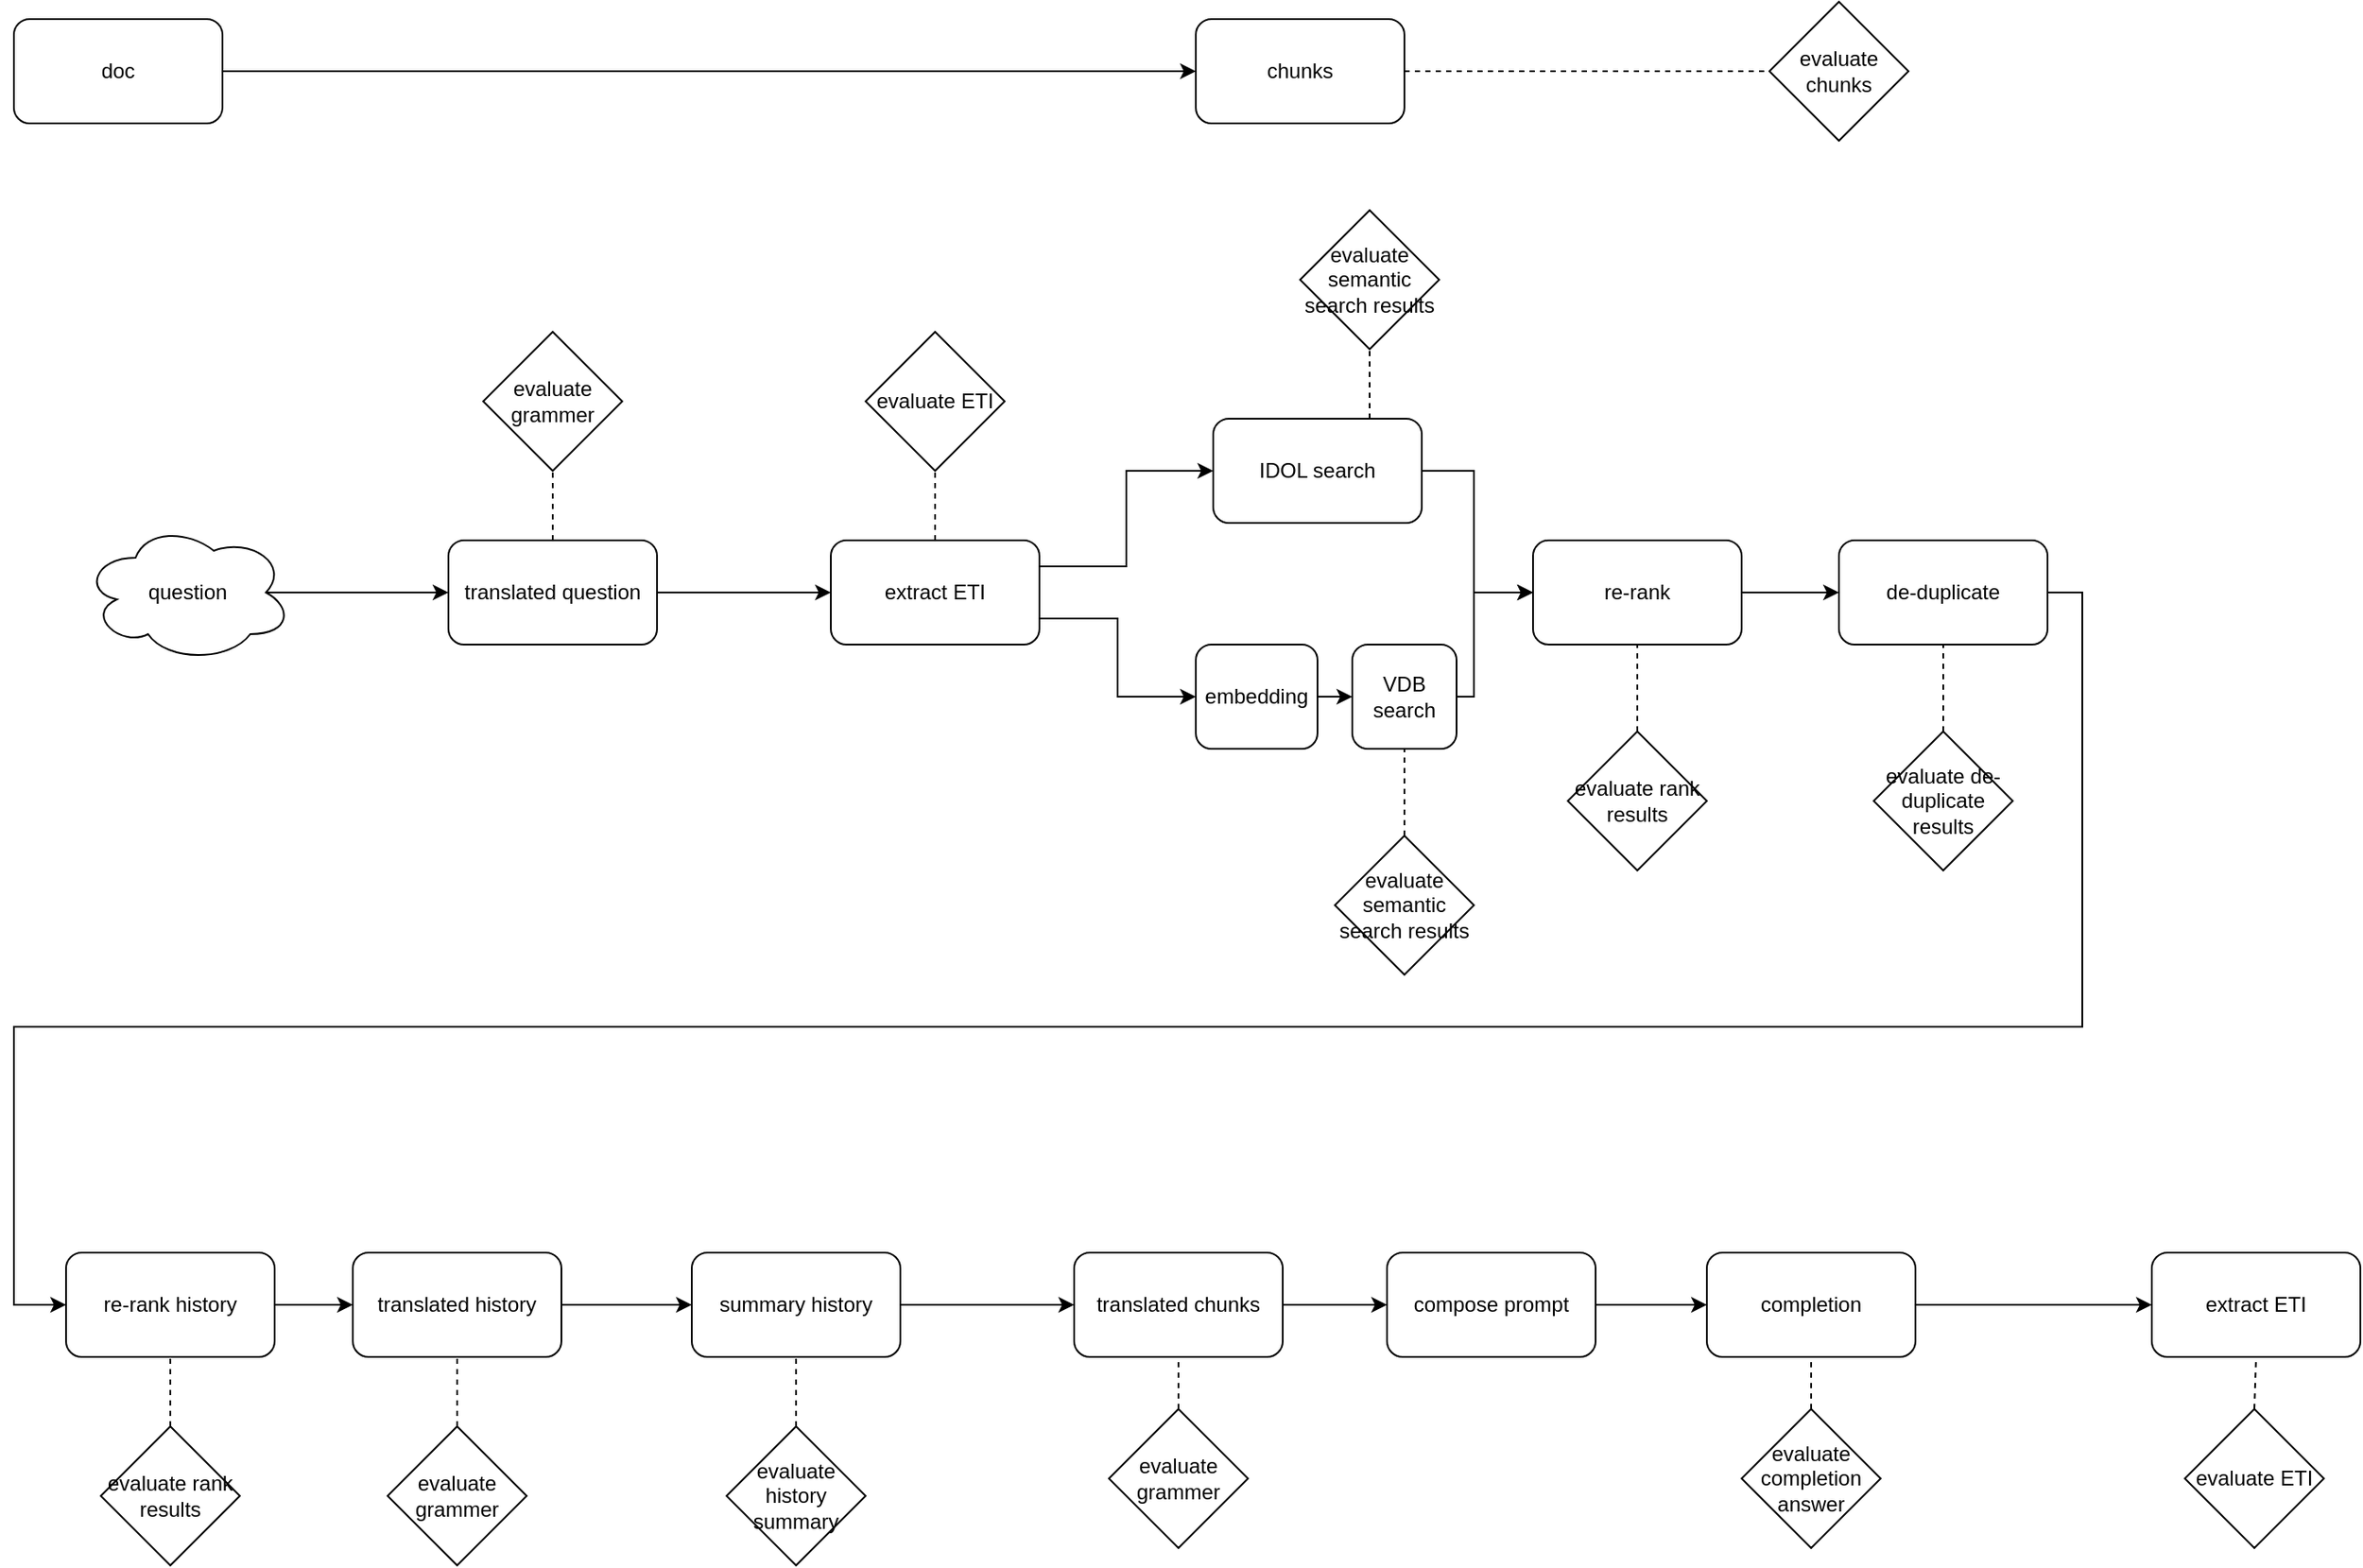 <mxfile version="24.4.13" type="github">
  <diagram name="Page-1" id="ecnGbxEWdcfxiUDRCmMI">
    <mxGraphModel dx="2924" dy="1150" grid="1" gridSize="10" guides="1" tooltips="1" connect="1" arrows="1" fold="1" page="1" pageScale="1" pageWidth="850" pageHeight="1100" math="0" shadow="0">
      <root>
        <mxCell id="0" />
        <mxCell id="1" parent="0" />
        <mxCell id="C4IcIw4MS9FwO2g7vrAe-1" value="doc" style="rounded=1;whiteSpace=wrap;html=1;" vertex="1" parent="1">
          <mxGeometry x="-680" y="130" width="120" height="60" as="geometry" />
        </mxCell>
        <mxCell id="C4IcIw4MS9FwO2g7vrAe-2" value="chunks" style="rounded=1;whiteSpace=wrap;html=1;" vertex="1" parent="1">
          <mxGeometry y="130" width="120" height="60" as="geometry" />
        </mxCell>
        <mxCell id="C4IcIw4MS9FwO2g7vrAe-3" style="edgeStyle=orthogonalEdgeStyle;rounded=0;orthogonalLoop=1;jettySize=auto;html=1;exitX=1;exitY=0.5;exitDx=0;exitDy=0;entryX=0;entryY=0.5;entryDx=0;entryDy=0;" edge="1" parent="1" source="C4IcIw4MS9FwO2g7vrAe-1" target="C4IcIw4MS9FwO2g7vrAe-2">
          <mxGeometry relative="1" as="geometry" />
        </mxCell>
        <mxCell id="C4IcIw4MS9FwO2g7vrAe-4" value="evaluate chunks" style="rhombus;whiteSpace=wrap;html=1;" vertex="1" parent="1">
          <mxGeometry x="330" y="120" width="80" height="80" as="geometry" />
        </mxCell>
        <mxCell id="C4IcIw4MS9FwO2g7vrAe-5" value="" style="endArrow=none;dashed=1;html=1;rounded=0;exitX=1;exitY=0.5;exitDx=0;exitDy=0;entryX=0;entryY=0.5;entryDx=0;entryDy=0;" edge="1" parent="1" source="C4IcIw4MS9FwO2g7vrAe-2" target="C4IcIw4MS9FwO2g7vrAe-4">
          <mxGeometry width="50" height="50" relative="1" as="geometry">
            <mxPoint x="220" y="600" as="sourcePoint" />
            <mxPoint x="270" y="550" as="targetPoint" />
          </mxGeometry>
        </mxCell>
        <mxCell id="C4IcIw4MS9FwO2g7vrAe-10" style="edgeStyle=orthogonalEdgeStyle;rounded=0;orthogonalLoop=1;jettySize=auto;html=1;exitX=0.875;exitY=0.5;exitDx=0;exitDy=0;exitPerimeter=0;" edge="1" parent="1" source="C4IcIw4MS9FwO2g7vrAe-6" target="C4IcIw4MS9FwO2g7vrAe-7">
          <mxGeometry relative="1" as="geometry" />
        </mxCell>
        <mxCell id="C4IcIw4MS9FwO2g7vrAe-6" value="question" style="ellipse;shape=cloud;whiteSpace=wrap;html=1;" vertex="1" parent="1">
          <mxGeometry x="-640" y="420" width="120" height="80" as="geometry" />
        </mxCell>
        <mxCell id="C4IcIw4MS9FwO2g7vrAe-12" style="edgeStyle=orthogonalEdgeStyle;rounded=0;orthogonalLoop=1;jettySize=auto;html=1;exitX=1;exitY=0.5;exitDx=0;exitDy=0;entryX=0;entryY=0.5;entryDx=0;entryDy=0;" edge="1" parent="1" source="C4IcIw4MS9FwO2g7vrAe-7" target="C4IcIw4MS9FwO2g7vrAe-11">
          <mxGeometry relative="1" as="geometry" />
        </mxCell>
        <mxCell id="C4IcIw4MS9FwO2g7vrAe-7" value="translated question" style="rounded=1;whiteSpace=wrap;html=1;" vertex="1" parent="1">
          <mxGeometry x="-430" y="430" width="120" height="60" as="geometry" />
        </mxCell>
        <mxCell id="C4IcIw4MS9FwO2g7vrAe-8" value="evaluate grammer" style="rhombus;whiteSpace=wrap;html=1;" vertex="1" parent="1">
          <mxGeometry x="-410" y="310" width="80" height="80" as="geometry" />
        </mxCell>
        <mxCell id="C4IcIw4MS9FwO2g7vrAe-9" value="" style="endArrow=none;dashed=1;html=1;rounded=0;exitX=0.5;exitY=0;exitDx=0;exitDy=0;entryX=0.5;entryY=1;entryDx=0;entryDy=0;" edge="1" parent="1" source="C4IcIw4MS9FwO2g7vrAe-7" target="C4IcIw4MS9FwO2g7vrAe-8">
          <mxGeometry width="50" height="50" relative="1" as="geometry">
            <mxPoint x="170" y="350" as="sourcePoint" />
            <mxPoint x="330" y="350" as="targetPoint" />
          </mxGeometry>
        </mxCell>
        <mxCell id="C4IcIw4MS9FwO2g7vrAe-16" style="edgeStyle=orthogonalEdgeStyle;rounded=0;orthogonalLoop=1;jettySize=auto;html=1;exitX=1;exitY=0.25;exitDx=0;exitDy=0;entryX=0;entryY=0.5;entryDx=0;entryDy=0;" edge="1" parent="1" source="C4IcIw4MS9FwO2g7vrAe-11" target="C4IcIw4MS9FwO2g7vrAe-15">
          <mxGeometry relative="1" as="geometry" />
        </mxCell>
        <mxCell id="C4IcIw4MS9FwO2g7vrAe-18" style="edgeStyle=orthogonalEdgeStyle;rounded=0;orthogonalLoop=1;jettySize=auto;html=1;exitX=1;exitY=0.75;exitDx=0;exitDy=0;entryX=0;entryY=0.5;entryDx=0;entryDy=0;" edge="1" parent="1" source="C4IcIw4MS9FwO2g7vrAe-11" target="C4IcIw4MS9FwO2g7vrAe-47">
          <mxGeometry relative="1" as="geometry" />
        </mxCell>
        <mxCell id="C4IcIw4MS9FwO2g7vrAe-11" value="extract ETI" style="rounded=1;whiteSpace=wrap;html=1;" vertex="1" parent="1">
          <mxGeometry x="-210" y="430" width="120" height="60" as="geometry" />
        </mxCell>
        <mxCell id="C4IcIw4MS9FwO2g7vrAe-13" value="evaluate ETI" style="rhombus;whiteSpace=wrap;html=1;" vertex="1" parent="1">
          <mxGeometry x="-190" y="310" width="80" height="80" as="geometry" />
        </mxCell>
        <mxCell id="C4IcIw4MS9FwO2g7vrAe-14" value="" style="endArrow=none;dashed=1;html=1;rounded=0;exitX=0.5;exitY=0;exitDx=0;exitDy=0;entryX=0.5;entryY=1;entryDx=0;entryDy=0;" edge="1" parent="1" source="C4IcIw4MS9FwO2g7vrAe-11" target="C4IcIw4MS9FwO2g7vrAe-13">
          <mxGeometry width="50" height="50" relative="1" as="geometry">
            <mxPoint x="-360" y="440" as="sourcePoint" />
            <mxPoint x="-360" y="400" as="targetPoint" />
          </mxGeometry>
        </mxCell>
        <mxCell id="C4IcIw4MS9FwO2g7vrAe-20" style="edgeStyle=orthogonalEdgeStyle;rounded=0;orthogonalLoop=1;jettySize=auto;html=1;exitX=1;exitY=0.5;exitDx=0;exitDy=0;entryX=0;entryY=0.5;entryDx=0;entryDy=0;" edge="1" parent="1" source="C4IcIw4MS9FwO2g7vrAe-15" target="C4IcIw4MS9FwO2g7vrAe-19">
          <mxGeometry relative="1" as="geometry">
            <Array as="points">
              <mxPoint x="160" y="390" />
              <mxPoint x="160" y="460" />
            </Array>
          </mxGeometry>
        </mxCell>
        <mxCell id="C4IcIw4MS9FwO2g7vrAe-15" value="IDOL search" style="rounded=1;whiteSpace=wrap;html=1;" vertex="1" parent="1">
          <mxGeometry x="10" y="360" width="120" height="60" as="geometry" />
        </mxCell>
        <mxCell id="C4IcIw4MS9FwO2g7vrAe-21" style="edgeStyle=orthogonalEdgeStyle;rounded=0;orthogonalLoop=1;jettySize=auto;html=1;exitX=1;exitY=0.5;exitDx=0;exitDy=0;entryX=0;entryY=0.5;entryDx=0;entryDy=0;" edge="1" parent="1" source="C4IcIw4MS9FwO2g7vrAe-17" target="C4IcIw4MS9FwO2g7vrAe-19">
          <mxGeometry relative="1" as="geometry">
            <Array as="points">
              <mxPoint x="160" y="520" />
              <mxPoint x="160" y="460" />
            </Array>
          </mxGeometry>
        </mxCell>
        <mxCell id="C4IcIw4MS9FwO2g7vrAe-17" value="VDB search" style="rounded=1;whiteSpace=wrap;html=1;" vertex="1" parent="1">
          <mxGeometry x="90" y="490" width="60" height="60" as="geometry" />
        </mxCell>
        <mxCell id="C4IcIw4MS9FwO2g7vrAe-25" style="edgeStyle=orthogonalEdgeStyle;rounded=0;orthogonalLoop=1;jettySize=auto;html=1;exitX=1;exitY=0.5;exitDx=0;exitDy=0;entryX=0;entryY=0.5;entryDx=0;entryDy=0;" edge="1" parent="1" source="C4IcIw4MS9FwO2g7vrAe-58" target="C4IcIw4MS9FwO2g7vrAe-53">
          <mxGeometry relative="1" as="geometry">
            <Array as="points">
              <mxPoint x="510" y="460" />
              <mxPoint x="510" y="710" />
              <mxPoint x="-680" y="710" />
              <mxPoint x="-680" y="870" />
            </Array>
          </mxGeometry>
        </mxCell>
        <mxCell id="C4IcIw4MS9FwO2g7vrAe-59" style="edgeStyle=orthogonalEdgeStyle;rounded=0;orthogonalLoop=1;jettySize=auto;html=1;exitX=1;exitY=0.5;exitDx=0;exitDy=0;" edge="1" parent="1" source="C4IcIw4MS9FwO2g7vrAe-19" target="C4IcIw4MS9FwO2g7vrAe-58">
          <mxGeometry relative="1" as="geometry" />
        </mxCell>
        <mxCell id="C4IcIw4MS9FwO2g7vrAe-19" value="re-rank" style="rounded=1;whiteSpace=wrap;html=1;" vertex="1" parent="1">
          <mxGeometry x="194" y="430" width="120" height="60" as="geometry" />
        </mxCell>
        <mxCell id="C4IcIw4MS9FwO2g7vrAe-22" value="evaluate rank results" style="rhombus;whiteSpace=wrap;html=1;" vertex="1" parent="1">
          <mxGeometry x="214" y="540" width="80" height="80" as="geometry" />
        </mxCell>
        <mxCell id="C4IcIw4MS9FwO2g7vrAe-23" value="" style="endArrow=none;dashed=1;html=1;rounded=0;exitX=0.5;exitY=0;exitDx=0;exitDy=0;entryX=0.5;entryY=1;entryDx=0;entryDy=0;" edge="1" parent="1" source="C4IcIw4MS9FwO2g7vrAe-22" target="C4IcIw4MS9FwO2g7vrAe-19">
          <mxGeometry width="50" height="50" relative="1" as="geometry">
            <mxPoint x="-140" y="440" as="sourcePoint" />
            <mxPoint x="-140" y="400" as="targetPoint" />
          </mxGeometry>
        </mxCell>
        <mxCell id="C4IcIw4MS9FwO2g7vrAe-29" style="edgeStyle=orthogonalEdgeStyle;rounded=0;orthogonalLoop=1;jettySize=auto;html=1;exitX=1;exitY=0.5;exitDx=0;exitDy=0;entryX=0;entryY=0.5;entryDx=0;entryDy=0;" edge="1" parent="1" source="C4IcIw4MS9FwO2g7vrAe-24" target="C4IcIw4MS9FwO2g7vrAe-39">
          <mxGeometry relative="1" as="geometry" />
        </mxCell>
        <mxCell id="C4IcIw4MS9FwO2g7vrAe-24" value="summary history" style="rounded=1;whiteSpace=wrap;html=1;" vertex="1" parent="1">
          <mxGeometry x="-290" y="840" width="120" height="60" as="geometry" />
        </mxCell>
        <mxCell id="C4IcIw4MS9FwO2g7vrAe-26" value="evaluate history summary" style="rhombus;whiteSpace=wrap;html=1;" vertex="1" parent="1">
          <mxGeometry x="-270" y="940" width="80" height="80" as="geometry" />
        </mxCell>
        <mxCell id="C4IcIw4MS9FwO2g7vrAe-27" value="" style="endArrow=none;dashed=1;html=1;rounded=0;exitX=0.5;exitY=0;exitDx=0;exitDy=0;entryX=0.5;entryY=1;entryDx=0;entryDy=0;" edge="1" parent="1" source="C4IcIw4MS9FwO2g7vrAe-26" target="C4IcIw4MS9FwO2g7vrAe-24">
          <mxGeometry width="50" height="50" relative="1" as="geometry">
            <mxPoint x="-426" y="960" as="sourcePoint" />
            <mxPoint x="-426" y="910" as="targetPoint" />
          </mxGeometry>
        </mxCell>
        <mxCell id="C4IcIw4MS9FwO2g7vrAe-31" style="edgeStyle=orthogonalEdgeStyle;rounded=0;orthogonalLoop=1;jettySize=auto;html=1;exitX=1;exitY=0.5;exitDx=0;exitDy=0;entryX=0;entryY=0.5;entryDx=0;entryDy=0;" edge="1" parent="1" source="C4IcIw4MS9FwO2g7vrAe-28" target="C4IcIw4MS9FwO2g7vrAe-30">
          <mxGeometry relative="1" as="geometry" />
        </mxCell>
        <mxCell id="C4IcIw4MS9FwO2g7vrAe-28" value="compose prompt" style="rounded=1;whiteSpace=wrap;html=1;" vertex="1" parent="1">
          <mxGeometry x="110" y="840" width="120" height="60" as="geometry" />
        </mxCell>
        <mxCell id="C4IcIw4MS9FwO2g7vrAe-62" style="edgeStyle=orthogonalEdgeStyle;rounded=0;orthogonalLoop=1;jettySize=auto;html=1;exitX=1;exitY=0.5;exitDx=0;exitDy=0;entryX=0;entryY=0.5;entryDx=0;entryDy=0;" edge="1" parent="1" source="C4IcIw4MS9FwO2g7vrAe-30" target="C4IcIw4MS9FwO2g7vrAe-43">
          <mxGeometry relative="1" as="geometry" />
        </mxCell>
        <mxCell id="C4IcIw4MS9FwO2g7vrAe-30" value="completion" style="rounded=1;whiteSpace=wrap;html=1;" vertex="1" parent="1">
          <mxGeometry x="294" y="840" width="120" height="60" as="geometry" />
        </mxCell>
        <mxCell id="C4IcIw4MS9FwO2g7vrAe-32" value="evaluate completion answer" style="rhombus;whiteSpace=wrap;html=1;" vertex="1" parent="1">
          <mxGeometry x="314" y="930" width="80" height="80" as="geometry" />
        </mxCell>
        <mxCell id="C4IcIw4MS9FwO2g7vrAe-33" value="" style="endArrow=none;dashed=1;html=1;rounded=0;exitX=0.5;exitY=0;exitDx=0;exitDy=0;entryX=0.5;entryY=1;entryDx=0;entryDy=0;" edge="1" parent="1" source="C4IcIw4MS9FwO2g7vrAe-32" target="C4IcIw4MS9FwO2g7vrAe-30">
          <mxGeometry width="50" height="50" relative="1" as="geometry">
            <mxPoint x="40" y="950" as="sourcePoint" />
            <mxPoint x="40" y="910" as="targetPoint" />
          </mxGeometry>
        </mxCell>
        <mxCell id="C4IcIw4MS9FwO2g7vrAe-36" style="edgeStyle=orthogonalEdgeStyle;rounded=0;orthogonalLoop=1;jettySize=auto;html=1;exitX=1;exitY=0.5;exitDx=0;exitDy=0;entryX=0;entryY=0.5;entryDx=0;entryDy=0;" edge="1" parent="1" source="C4IcIw4MS9FwO2g7vrAe-35" target="C4IcIw4MS9FwO2g7vrAe-24">
          <mxGeometry relative="1" as="geometry" />
        </mxCell>
        <mxCell id="C4IcIw4MS9FwO2g7vrAe-35" value="translated history" style="rounded=1;whiteSpace=wrap;html=1;" vertex="1" parent="1">
          <mxGeometry x="-485" y="840" width="120" height="60" as="geometry" />
        </mxCell>
        <mxCell id="C4IcIw4MS9FwO2g7vrAe-37" value="evaluate grammer" style="rhombus;whiteSpace=wrap;html=1;" vertex="1" parent="1">
          <mxGeometry x="-465" y="940" width="80" height="80" as="geometry" />
        </mxCell>
        <mxCell id="C4IcIw4MS9FwO2g7vrAe-38" value="" style="endArrow=none;dashed=1;html=1;rounded=0;exitX=0.5;exitY=0;exitDx=0;exitDy=0;entryX=0.5;entryY=1;entryDx=0;entryDy=0;" edge="1" parent="1" source="C4IcIw4MS9FwO2g7vrAe-37" target="C4IcIw4MS9FwO2g7vrAe-35">
          <mxGeometry width="50" height="50" relative="1" as="geometry">
            <mxPoint x="-220" y="580" as="sourcePoint" />
            <mxPoint x="-220" y="540" as="targetPoint" />
          </mxGeometry>
        </mxCell>
        <mxCell id="C4IcIw4MS9FwO2g7vrAe-40" style="edgeStyle=orthogonalEdgeStyle;rounded=0;orthogonalLoop=1;jettySize=auto;html=1;exitX=1;exitY=0.5;exitDx=0;exitDy=0;entryX=0;entryY=0.5;entryDx=0;entryDy=0;" edge="1" parent="1" source="C4IcIw4MS9FwO2g7vrAe-39" target="C4IcIw4MS9FwO2g7vrAe-28">
          <mxGeometry relative="1" as="geometry" />
        </mxCell>
        <mxCell id="C4IcIw4MS9FwO2g7vrAe-39" value="translated chunks" style="rounded=1;whiteSpace=wrap;html=1;" vertex="1" parent="1">
          <mxGeometry x="-70" y="840" width="120" height="60" as="geometry" />
        </mxCell>
        <mxCell id="C4IcIw4MS9FwO2g7vrAe-41" value="evaluate grammer" style="rhombus;whiteSpace=wrap;html=1;" vertex="1" parent="1">
          <mxGeometry x="-50" y="930" width="80" height="80" as="geometry" />
        </mxCell>
        <mxCell id="C4IcIw4MS9FwO2g7vrAe-42" value="" style="endArrow=none;dashed=1;html=1;rounded=0;exitX=0.5;exitY=0;exitDx=0;exitDy=0;entryX=0.5;entryY=1;entryDx=0;entryDy=0;" edge="1" parent="1" source="C4IcIw4MS9FwO2g7vrAe-41" target="C4IcIw4MS9FwO2g7vrAe-39">
          <mxGeometry width="50" height="50" relative="1" as="geometry">
            <mxPoint x="-220" y="950" as="sourcePoint" />
            <mxPoint x="-220" y="910" as="targetPoint" />
          </mxGeometry>
        </mxCell>
        <mxCell id="C4IcIw4MS9FwO2g7vrAe-43" value="extract ETI" style="rounded=1;whiteSpace=wrap;html=1;" vertex="1" parent="1">
          <mxGeometry x="550" y="840" width="120" height="60" as="geometry" />
        </mxCell>
        <mxCell id="C4IcIw4MS9FwO2g7vrAe-45" value="evaluate ETI" style="rhombus;whiteSpace=wrap;html=1;" vertex="1" parent="1">
          <mxGeometry x="569" y="930" width="80" height="80" as="geometry" />
        </mxCell>
        <mxCell id="C4IcIw4MS9FwO2g7vrAe-46" value="" style="endArrow=none;dashed=1;html=1;rounded=0;exitX=0.5;exitY=0;exitDx=0;exitDy=0;entryX=0.5;entryY=1;entryDx=0;entryDy=0;" edge="1" parent="1" source="C4IcIw4MS9FwO2g7vrAe-45" target="C4IcIw4MS9FwO2g7vrAe-43">
          <mxGeometry width="50" height="50" relative="1" as="geometry">
            <mxPoint x="1050" y="340" as="sourcePoint" />
            <mxPoint x="1050" y="300" as="targetPoint" />
          </mxGeometry>
        </mxCell>
        <mxCell id="C4IcIw4MS9FwO2g7vrAe-48" style="edgeStyle=orthogonalEdgeStyle;rounded=0;orthogonalLoop=1;jettySize=auto;html=1;exitX=1;exitY=0.5;exitDx=0;exitDy=0;entryX=0;entryY=0.5;entryDx=0;entryDy=0;" edge="1" parent="1" source="C4IcIw4MS9FwO2g7vrAe-47" target="C4IcIw4MS9FwO2g7vrAe-17">
          <mxGeometry relative="1" as="geometry" />
        </mxCell>
        <mxCell id="C4IcIw4MS9FwO2g7vrAe-47" value="embedding" style="rounded=1;whiteSpace=wrap;html=1;" vertex="1" parent="1">
          <mxGeometry y="490" width="70" height="60" as="geometry" />
        </mxCell>
        <mxCell id="C4IcIw4MS9FwO2g7vrAe-49" value="evaluate&lt;div&gt;semantic search results&lt;/div&gt;" style="rhombus;whiteSpace=wrap;html=1;" vertex="1" parent="1">
          <mxGeometry x="80" y="600" width="80" height="80" as="geometry" />
        </mxCell>
        <mxCell id="C4IcIw4MS9FwO2g7vrAe-50" value="" style="endArrow=none;dashed=1;html=1;rounded=0;exitX=0.5;exitY=0;exitDx=0;exitDy=0;entryX=0.5;entryY=1;entryDx=0;entryDy=0;" edge="1" parent="1" source="C4IcIw4MS9FwO2g7vrAe-49" target="C4IcIw4MS9FwO2g7vrAe-17">
          <mxGeometry width="50" height="50" relative="1" as="geometry">
            <mxPoint x="264" y="550" as="sourcePoint" />
            <mxPoint x="264" y="500" as="targetPoint" />
          </mxGeometry>
        </mxCell>
        <mxCell id="C4IcIw4MS9FwO2g7vrAe-51" value="evaluate&lt;div&gt;semantic search results&lt;/div&gt;" style="rhombus;whiteSpace=wrap;html=1;" vertex="1" parent="1">
          <mxGeometry x="60" y="240" width="80" height="80" as="geometry" />
        </mxCell>
        <mxCell id="C4IcIw4MS9FwO2g7vrAe-52" value="" style="endArrow=none;dashed=1;html=1;rounded=0;exitX=0.75;exitY=0;exitDx=0;exitDy=0;" edge="1" parent="1" source="C4IcIw4MS9FwO2g7vrAe-15" target="C4IcIw4MS9FwO2g7vrAe-51">
          <mxGeometry width="50" height="50" relative="1" as="geometry">
            <mxPoint x="130" y="610" as="sourcePoint" />
            <mxPoint x="130" y="560" as="targetPoint" />
          </mxGeometry>
        </mxCell>
        <mxCell id="C4IcIw4MS9FwO2g7vrAe-54" style="edgeStyle=orthogonalEdgeStyle;rounded=0;orthogonalLoop=1;jettySize=auto;html=1;exitX=1;exitY=0.5;exitDx=0;exitDy=0;entryX=0;entryY=0.5;entryDx=0;entryDy=0;" edge="1" parent="1" source="C4IcIw4MS9FwO2g7vrAe-53" target="C4IcIw4MS9FwO2g7vrAe-35">
          <mxGeometry relative="1" as="geometry" />
        </mxCell>
        <mxCell id="C4IcIw4MS9FwO2g7vrAe-53" value="re-rank history" style="rounded=1;whiteSpace=wrap;html=1;" vertex="1" parent="1">
          <mxGeometry x="-650" y="840" width="120" height="60" as="geometry" />
        </mxCell>
        <mxCell id="C4IcIw4MS9FwO2g7vrAe-55" value="evaluate rank results" style="rhombus;whiteSpace=wrap;html=1;" vertex="1" parent="1">
          <mxGeometry x="-630" y="940" width="80" height="80" as="geometry" />
        </mxCell>
        <mxCell id="C4IcIw4MS9FwO2g7vrAe-56" value="" style="endArrow=none;dashed=1;html=1;rounded=0;entryX=0.5;entryY=1;entryDx=0;entryDy=0;exitX=0.5;exitY=0;exitDx=0;exitDy=0;" edge="1" parent="1" source="C4IcIw4MS9FwO2g7vrAe-55" target="C4IcIw4MS9FwO2g7vrAe-53">
          <mxGeometry width="50" height="50" relative="1" as="geometry">
            <mxPoint x="-590" y="930" as="sourcePoint" />
            <mxPoint x="270" y="560" as="targetPoint" />
          </mxGeometry>
        </mxCell>
        <mxCell id="C4IcIw4MS9FwO2g7vrAe-58" value="de-duplicate" style="rounded=1;whiteSpace=wrap;html=1;" vertex="1" parent="1">
          <mxGeometry x="370" y="430" width="120" height="60" as="geometry" />
        </mxCell>
        <mxCell id="C4IcIw4MS9FwO2g7vrAe-60" value="evaluate de-duplicate results" style="rhombus;whiteSpace=wrap;html=1;" vertex="1" parent="1">
          <mxGeometry x="390" y="540" width="80" height="80" as="geometry" />
        </mxCell>
        <mxCell id="C4IcIw4MS9FwO2g7vrAe-61" value="" style="endArrow=none;dashed=1;html=1;rounded=0;exitX=0.5;exitY=0;exitDx=0;exitDy=0;entryX=0.5;entryY=1;entryDx=0;entryDy=0;" edge="1" parent="1" source="C4IcIw4MS9FwO2g7vrAe-60" target="C4IcIw4MS9FwO2g7vrAe-58">
          <mxGeometry width="50" height="50" relative="1" as="geometry">
            <mxPoint x="264" y="550" as="sourcePoint" />
            <mxPoint x="264" y="500" as="targetPoint" />
          </mxGeometry>
        </mxCell>
      </root>
    </mxGraphModel>
  </diagram>
</mxfile>
